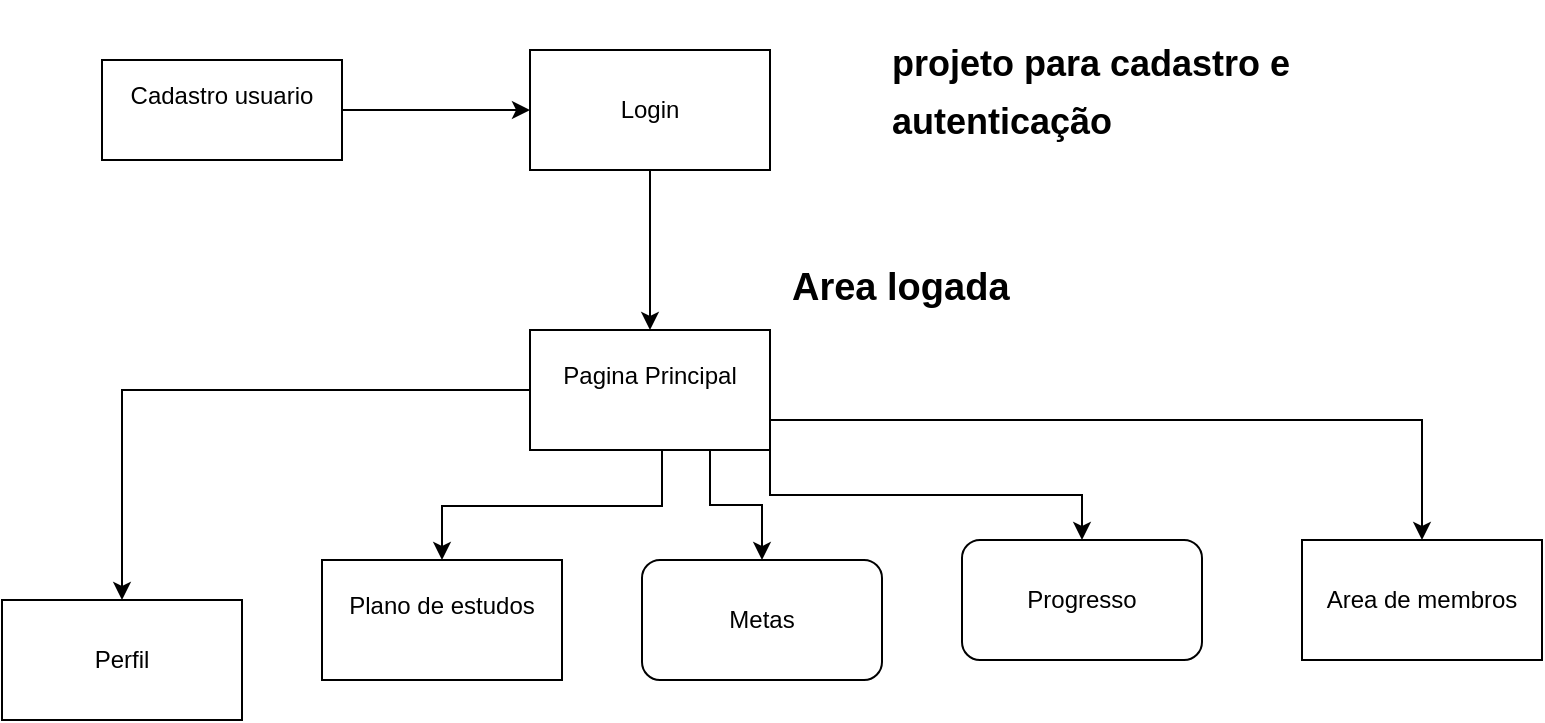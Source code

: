 <mxfile version="23.1.5" type="device">
  <diagram name="Página-1" id="gThNiK-513yAlAKjVC2n">
    <mxGraphModel dx="1036" dy="1775" grid="1" gridSize="10" guides="1" tooltips="1" connect="1" arrows="1" fold="1" page="1" pageScale="1" pageWidth="827" pageHeight="1169" math="0" shadow="0">
      <root>
        <mxCell id="0" />
        <mxCell id="1" parent="0" />
        <mxCell id="nnC3-zHSUJ9alDx0-Pvo-7" value="" style="edgeStyle=orthogonalEdgeStyle;rounded=0;orthogonalLoop=1;jettySize=auto;html=1;" parent="1" source="nnC3-zHSUJ9alDx0-Pvo-5" target="nnC3-zHSUJ9alDx0-Pvo-6" edge="1">
          <mxGeometry relative="1" as="geometry" />
        </mxCell>
        <mxCell id="nnC3-zHSUJ9alDx0-Pvo-5" value="Cadastro usuario&lt;div&gt;&lt;br&gt;&lt;/div&gt;" style="rounded=0;whiteSpace=wrap;html=1;" parent="1" vertex="1">
          <mxGeometry x="80" y="20" width="120" height="50" as="geometry" />
        </mxCell>
        <mxCell id="nnC3-zHSUJ9alDx0-Pvo-9" value="" style="edgeStyle=orthogonalEdgeStyle;rounded=0;orthogonalLoop=1;jettySize=auto;html=1;" parent="1" source="nnC3-zHSUJ9alDx0-Pvo-6" target="nnC3-zHSUJ9alDx0-Pvo-8" edge="1">
          <mxGeometry relative="1" as="geometry" />
        </mxCell>
        <mxCell id="nnC3-zHSUJ9alDx0-Pvo-6" value="Login" style="whiteSpace=wrap;html=1;rounded=0;" parent="1" vertex="1">
          <mxGeometry x="294" y="15" width="120" height="60" as="geometry" />
        </mxCell>
        <mxCell id="nnC3-zHSUJ9alDx0-Pvo-13" value="" style="edgeStyle=orthogonalEdgeStyle;rounded=0;orthogonalLoop=1;jettySize=auto;html=1;" parent="1" source="nnC3-zHSUJ9alDx0-Pvo-8" target="nnC3-zHSUJ9alDx0-Pvo-12" edge="1">
          <mxGeometry relative="1" as="geometry" />
        </mxCell>
        <mxCell id="nnC3-zHSUJ9alDx0-Pvo-16" value="" style="edgeStyle=orthogonalEdgeStyle;rounded=0;orthogonalLoop=1;jettySize=auto;html=1;" parent="1" source="nnC3-zHSUJ9alDx0-Pvo-8" target="nnC3-zHSUJ9alDx0-Pvo-15" edge="1">
          <mxGeometry relative="1" as="geometry">
            <Array as="points">
              <mxPoint x="360" y="243" />
              <mxPoint x="250" y="243" />
            </Array>
          </mxGeometry>
        </mxCell>
        <mxCell id="nnC3-zHSUJ9alDx0-Pvo-17" style="edgeStyle=orthogonalEdgeStyle;rounded=0;orthogonalLoop=1;jettySize=auto;html=1;exitX=0.75;exitY=1;exitDx=0;exitDy=0;" parent="1" source="nnC3-zHSUJ9alDx0-Pvo-8" target="nnC3-zHSUJ9alDx0-Pvo-18" edge="1">
          <mxGeometry relative="1" as="geometry">
            <mxPoint x="370" y="290" as="targetPoint" />
          </mxGeometry>
        </mxCell>
        <mxCell id="nnC3-zHSUJ9alDx0-Pvo-19" style="edgeStyle=orthogonalEdgeStyle;rounded=0;orthogonalLoop=1;jettySize=auto;html=1;exitX=1;exitY=1;exitDx=0;exitDy=0;" parent="1" source="nnC3-zHSUJ9alDx0-Pvo-8" target="nnC3-zHSUJ9alDx0-Pvo-20" edge="1">
          <mxGeometry relative="1" as="geometry">
            <mxPoint x="550" y="260" as="targetPoint" />
          </mxGeometry>
        </mxCell>
        <mxCell id="nnC3-zHSUJ9alDx0-Pvo-21" style="edgeStyle=orthogonalEdgeStyle;rounded=0;orthogonalLoop=1;jettySize=auto;html=1;exitX=1;exitY=0.75;exitDx=0;exitDy=0;" parent="1" source="nnC3-zHSUJ9alDx0-Pvo-8" target="nnC3-zHSUJ9alDx0-Pvo-22" edge="1">
          <mxGeometry relative="1" as="geometry">
            <mxPoint x="750" y="260" as="targetPoint" />
          </mxGeometry>
        </mxCell>
        <mxCell id="nnC3-zHSUJ9alDx0-Pvo-8" value="Pagina Principal&lt;div&gt;&lt;br/&gt;&lt;/div&gt;" style="whiteSpace=wrap;html=1;rounded=0;" parent="1" vertex="1">
          <mxGeometry x="294" y="155" width="120" height="60" as="geometry" />
        </mxCell>
        <mxCell id="nnC3-zHSUJ9alDx0-Pvo-10" value="&lt;h1&gt;&lt;font style=&quot;font-size: 18px;&quot;&gt;projeto para cadastro e autenticação&lt;/font&gt;&lt;/h1&gt;" style="text;html=1;spacing=5;spacingTop=-20;whiteSpace=wrap;overflow=hidden;rounded=0;" parent="1" vertex="1">
          <mxGeometry x="470" width="220" height="90" as="geometry" />
        </mxCell>
        <mxCell id="nnC3-zHSUJ9alDx0-Pvo-11" value="&lt;h1 style=&quot;font-size: 19px;&quot;&gt;&lt;font style=&quot;font-size: 19px;&quot;&gt;Area logada&lt;/font&gt;&lt;/h1&gt;&lt;div style=&quot;font-size: 19px;&quot;&gt;&lt;br&gt;&lt;/div&gt;" style="text;html=1;spacing=5;spacingTop=-20;whiteSpace=wrap;overflow=hidden;rounded=0;" parent="1" vertex="1">
          <mxGeometry x="420" y="120" width="190" height="30" as="geometry" />
        </mxCell>
        <mxCell id="nnC3-zHSUJ9alDx0-Pvo-12" value="Perfil" style="whiteSpace=wrap;html=1;rounded=0;" parent="1" vertex="1">
          <mxGeometry x="30" y="290" width="120" height="60" as="geometry" />
        </mxCell>
        <mxCell id="nnC3-zHSUJ9alDx0-Pvo-15" value="Plano de estudos&lt;div&gt;&lt;br/&gt;&lt;/div&gt;" style="whiteSpace=wrap;html=1;rounded=0;" parent="1" vertex="1">
          <mxGeometry x="190" y="270" width="120" height="60" as="geometry" />
        </mxCell>
        <mxCell id="nnC3-zHSUJ9alDx0-Pvo-18" value="Metas" style="rounded=1;whiteSpace=wrap;html=1;" parent="1" vertex="1">
          <mxGeometry x="350" y="270" width="120" height="60" as="geometry" />
        </mxCell>
        <mxCell id="nnC3-zHSUJ9alDx0-Pvo-20" value="Progresso" style="rounded=1;whiteSpace=wrap;html=1;" parent="1" vertex="1">
          <mxGeometry x="510" y="260" width="120" height="60" as="geometry" />
        </mxCell>
        <mxCell id="nnC3-zHSUJ9alDx0-Pvo-22" value="Area de membros" style="rounded=0;whiteSpace=wrap;html=1;" parent="1" vertex="1">
          <mxGeometry x="680" y="260" width="120" height="60" as="geometry" />
        </mxCell>
      </root>
    </mxGraphModel>
  </diagram>
</mxfile>

